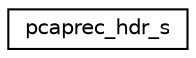 digraph "Graphical Class Hierarchy"
{
 // LATEX_PDF_SIZE
  edge [fontname="Helvetica",fontsize="10",labelfontname="Helvetica",labelfontsize="10"];
  node [fontname="Helvetica",fontsize="10",shape=record];
  rankdir="LR";
  Node0 [label="pcaprec_hdr_s",height=0.2,width=0.4,color="black", fillcolor="white", style="filled",URL="$structpcaprec__hdr__s.html",tooltip=" "];
}
